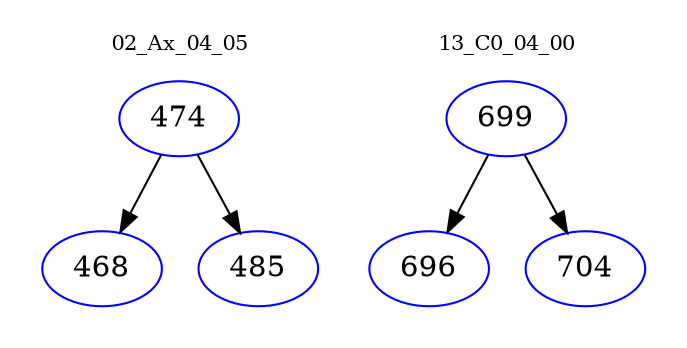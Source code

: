 digraph{
subgraph cluster_0 {
color = white
label = "02_Ax_04_05";
fontsize=10;
T0_474 [label="474", color="blue"]
T0_474 -> T0_468 [color="black"]
T0_468 [label="468", color="blue"]
T0_474 -> T0_485 [color="black"]
T0_485 [label="485", color="blue"]
}
subgraph cluster_1 {
color = white
label = "13_C0_04_00";
fontsize=10;
T1_699 [label="699", color="blue"]
T1_699 -> T1_696 [color="black"]
T1_696 [label="696", color="blue"]
T1_699 -> T1_704 [color="black"]
T1_704 [label="704", color="blue"]
}
}
